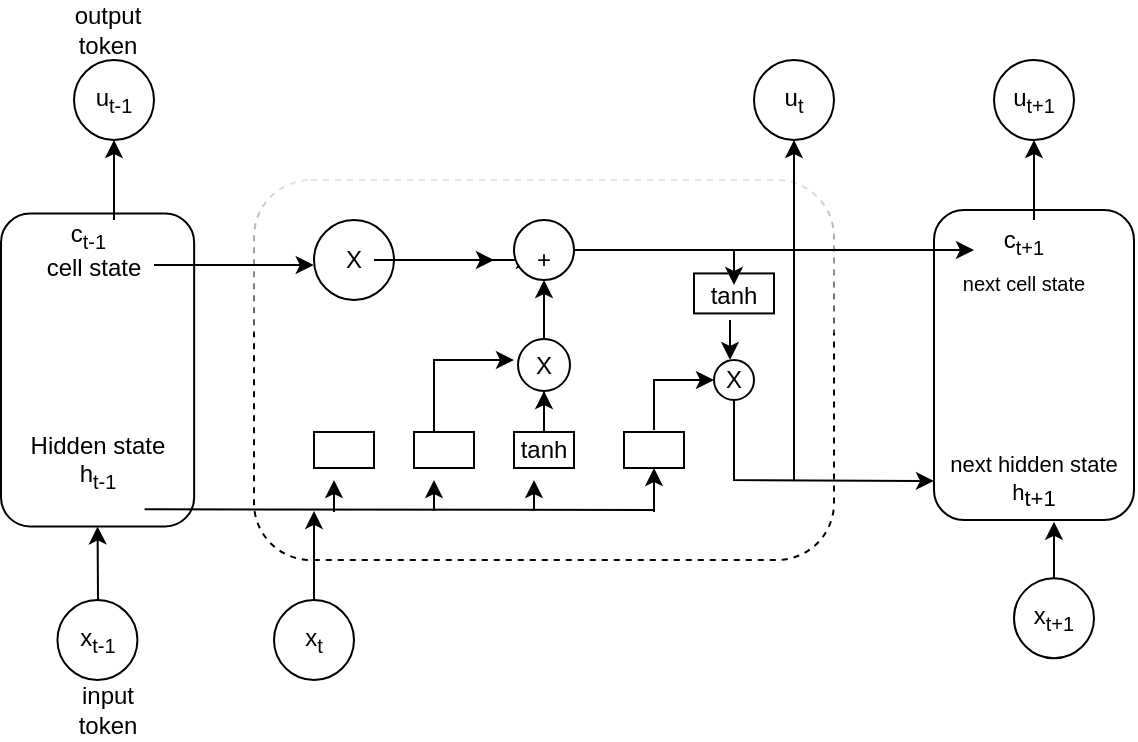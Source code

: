 <mxfile version="21.0.2" type="github">
  <diagram name="Page-1" id="PkVj4up8ihCNHAyrzkWb">
    <mxGraphModel dx="794" dy="470" grid="1" gridSize="10" guides="1" tooltips="1" connect="1" arrows="1" fold="1" page="1" pageScale="1" pageWidth="850" pageHeight="1100" math="0" shadow="0">
      <root>
        <mxCell id="0" />
        <mxCell id="1" parent="0" />
        <mxCell id="6QskEjfWfnUV3BZy3ldk-1" value="" style="rounded=1;whiteSpace=wrap;html=1;rotation=-90;" vertex="1" parent="1">
          <mxGeometry x="53.59" y="176.71" width="156.41" height="96.57" as="geometry" />
        </mxCell>
        <mxCell id="6QskEjfWfnUV3BZy3ldk-2" value="" style="rounded=1;whiteSpace=wrap;html=1;rotation=-90;" vertex="1" parent="1">
          <mxGeometry x="522.5" y="172.5" width="155" height="100" as="geometry" />
        </mxCell>
        <mxCell id="6QskEjfWfnUV3BZy3ldk-3" value="" style="rounded=1;whiteSpace=wrap;html=1;dashed=1;glass=1;" vertex="1" parent="1">
          <mxGeometry x="210" y="130" width="290" height="190" as="geometry" />
        </mxCell>
        <mxCell id="6QskEjfWfnUV3BZy3ldk-4" value="" style="rounded=0;whiteSpace=wrap;html=1;" vertex="1" parent="1">
          <mxGeometry x="240" y="256" width="30" height="18" as="geometry" />
        </mxCell>
        <mxCell id="6QskEjfWfnUV3BZy3ldk-5" value="" style="rounded=0;whiteSpace=wrap;html=1;" vertex="1" parent="1">
          <mxGeometry x="290" y="256" width="30" height="18" as="geometry" />
        </mxCell>
        <mxCell id="6QskEjfWfnUV3BZy3ldk-26" value="" style="edgeStyle=orthogonalEdgeStyle;rounded=0;orthogonalLoop=1;jettySize=auto;html=1;" edge="1" parent="1" source="6QskEjfWfnUV3BZy3ldk-6" target="6QskEjfWfnUV3BZy3ldk-25">
          <mxGeometry relative="1" as="geometry" />
        </mxCell>
        <mxCell id="6QskEjfWfnUV3BZy3ldk-6" value="" style="rounded=0;whiteSpace=wrap;html=1;" vertex="1" parent="1">
          <mxGeometry x="340" y="256" width="30" height="18" as="geometry" />
        </mxCell>
        <mxCell id="6QskEjfWfnUV3BZy3ldk-7" value="" style="rounded=0;whiteSpace=wrap;html=1;" vertex="1" parent="1">
          <mxGeometry x="395" y="256" width="30" height="18" as="geometry" />
        </mxCell>
        <mxCell id="6QskEjfWfnUV3BZy3ldk-11" value="Hidden state&lt;br&gt;h&lt;sub&gt;t-1&lt;/sub&gt;" style="text;html=1;strokeColor=none;fillColor=none;align=center;verticalAlign=middle;whiteSpace=wrap;rounded=0;" vertex="1" parent="1">
          <mxGeometry x="96.72" y="256" width="70" height="30" as="geometry" />
        </mxCell>
        <mxCell id="6QskEjfWfnUV3BZy3ldk-12" value="c&lt;sub&gt;t-1&amp;nbsp;&amp;nbsp;&lt;/sub&gt;&lt;br&gt;cell state" style="text;html=1;strokeColor=none;fillColor=none;align=center;verticalAlign=middle;whiteSpace=wrap;rounded=0;" vertex="1" parent="1">
          <mxGeometry x="100" y="150" width="60" height="30" as="geometry" />
        </mxCell>
        <mxCell id="6QskEjfWfnUV3BZy3ldk-13" value="c&lt;sub&gt;t+1&lt;br&gt;next cell state&lt;br&gt;&lt;/sub&gt;" style="text;html=1;strokeColor=none;fillColor=none;align=center;verticalAlign=middle;whiteSpace=wrap;rounded=0;" vertex="1" parent="1">
          <mxGeometry x="560" y="150" width="70" height="40" as="geometry" />
        </mxCell>
        <mxCell id="6QskEjfWfnUV3BZy3ldk-14" value="&lt;font style=&quot;font-size: 11px;&quot;&gt;next hidden state&lt;br&gt;h&lt;/font&gt;&lt;font style=&quot;font-size: 11px;&quot;&gt;&lt;sub style=&quot;&quot;&gt;&lt;font style=&quot;font-size: 11px;&quot;&gt;t+1&lt;/font&gt;&lt;/sub&gt;&lt;br&gt;&lt;/font&gt;" style="text;html=1;strokeColor=none;fillColor=none;align=center;verticalAlign=middle;whiteSpace=wrap;rounded=0;" vertex="1" parent="1">
          <mxGeometry x="550" y="265.48" width="100" height="30" as="geometry" />
        </mxCell>
        <mxCell id="6QskEjfWfnUV3BZy3ldk-15" value="" style="endArrow=none;html=1;rounded=0;exitX=0.837;exitY=1.289;exitDx=0;exitDy=0;exitPerimeter=0;" edge="1" parent="1" source="6QskEjfWfnUV3BZy3ldk-11">
          <mxGeometry width="50" height="50" relative="1" as="geometry">
            <mxPoint x="159.92" y="286" as="sourcePoint" />
            <mxPoint x="410" y="295" as="targetPoint" />
          </mxGeometry>
        </mxCell>
        <mxCell id="6QskEjfWfnUV3BZy3ldk-16" value="" style="endArrow=classic;html=1;rounded=0;" edge="1" parent="1">
          <mxGeometry width="50" height="50" relative="1" as="geometry">
            <mxPoint x="250" y="296" as="sourcePoint" />
            <mxPoint x="250" y="280" as="targetPoint" />
          </mxGeometry>
        </mxCell>
        <mxCell id="6QskEjfWfnUV3BZy3ldk-19" value="" style="endArrow=classic;html=1;rounded=0;" edge="1" parent="1">
          <mxGeometry width="50" height="50" relative="1" as="geometry">
            <mxPoint x="300" y="295.48" as="sourcePoint" />
            <mxPoint x="300" y="280" as="targetPoint" />
          </mxGeometry>
        </mxCell>
        <mxCell id="6QskEjfWfnUV3BZy3ldk-20" value="" style="endArrow=classic;html=1;rounded=0;" edge="1" parent="1">
          <mxGeometry width="50" height="50" relative="1" as="geometry">
            <mxPoint x="350" y="295.48" as="sourcePoint" />
            <mxPoint x="350" y="280" as="targetPoint" />
          </mxGeometry>
        </mxCell>
        <mxCell id="6QskEjfWfnUV3BZy3ldk-21" value="" style="endArrow=classic;html=1;rounded=0;entryX=0.5;entryY=1;entryDx=0;entryDy=0;" edge="1" parent="1" target="6QskEjfWfnUV3BZy3ldk-7">
          <mxGeometry width="50" height="50" relative="1" as="geometry">
            <mxPoint x="410" y="296" as="sourcePoint" />
            <mxPoint x="450" y="246" as="targetPoint" />
          </mxGeometry>
        </mxCell>
        <mxCell id="6QskEjfWfnUV3BZy3ldk-22" value="" style="endArrow=classic;html=1;rounded=0;entryX=0.103;entryY=0.224;entryDx=0;entryDy=0;entryPerimeter=0;" edge="1" parent="1" target="6QskEjfWfnUV3BZy3ldk-3">
          <mxGeometry width="50" height="50" relative="1" as="geometry">
            <mxPoint x="160" y="172.5" as="sourcePoint" />
            <mxPoint x="210" y="122.5" as="targetPoint" />
          </mxGeometry>
        </mxCell>
        <mxCell id="6QskEjfWfnUV3BZy3ldk-23" value="" style="ellipse;whiteSpace=wrap;html=1;aspect=fixed;" vertex="1" parent="1">
          <mxGeometry x="240" y="150" width="40" height="40" as="geometry" />
        </mxCell>
        <mxCell id="6QskEjfWfnUV3BZy3ldk-32" value="" style="edgeStyle=orthogonalEdgeStyle;rounded=0;orthogonalLoop=1;jettySize=auto;html=1;" edge="1" parent="1" source="6QskEjfWfnUV3BZy3ldk-24" target="6QskEjfWfnUV3BZy3ldk-31">
          <mxGeometry relative="1" as="geometry" />
        </mxCell>
        <mxCell id="6QskEjfWfnUV3BZy3ldk-24" value="X" style="text;html=1;strokeColor=none;fillColor=none;align=center;verticalAlign=middle;whiteSpace=wrap;rounded=0;" vertex="1" parent="1">
          <mxGeometry x="250" y="165" width="20" height="10" as="geometry" />
        </mxCell>
        <mxCell id="6QskEjfWfnUV3BZy3ldk-25" value="" style="ellipse;whiteSpace=wrap;html=1;rounded=0;" vertex="1" parent="1">
          <mxGeometry x="342" y="209.5" width="26" height="26" as="geometry" />
        </mxCell>
        <mxCell id="6QskEjfWfnUV3BZy3ldk-27" value="X" style="text;html=1;strokeColor=none;fillColor=none;align=center;verticalAlign=middle;whiteSpace=wrap;rounded=0;" vertex="1" parent="1">
          <mxGeometry x="350" y="220" width="10" height="5" as="geometry" />
        </mxCell>
        <mxCell id="6QskEjfWfnUV3BZy3ldk-28" value="" style="ellipse;whiteSpace=wrap;html=1;aspect=fixed;" vertex="1" parent="1">
          <mxGeometry x="340" y="150" width="30" height="30" as="geometry" />
        </mxCell>
        <mxCell id="6QskEjfWfnUV3BZy3ldk-29" value="" style="endArrow=classic;html=1;rounded=0;exitX=0.5;exitY=0;exitDx=0;exitDy=0;entryX=0.5;entryY=1;entryDx=0;entryDy=0;" edge="1" parent="1" source="6QskEjfWfnUV3BZy3ldk-25" target="6QskEjfWfnUV3BZy3ldk-28">
          <mxGeometry width="50" height="50" relative="1" as="geometry">
            <mxPoint x="390" y="210" as="sourcePoint" />
            <mxPoint x="430" y="170" as="targetPoint" />
          </mxGeometry>
        </mxCell>
        <mxCell id="6QskEjfWfnUV3BZy3ldk-30" value="" style="endArrow=classic;html=1;rounded=0;exitX=1;exitY=0.5;exitDx=0;exitDy=0;" edge="1" parent="1" source="6QskEjfWfnUV3BZy3ldk-23">
          <mxGeometry width="50" height="50" relative="1" as="geometry">
            <mxPoint x="280" y="172.5" as="sourcePoint" />
            <mxPoint x="330" y="170" as="targetPoint" />
          </mxGeometry>
        </mxCell>
        <mxCell id="6QskEjfWfnUV3BZy3ldk-31" value="+" style="text;html=1;strokeColor=none;fillColor=none;align=center;verticalAlign=middle;whiteSpace=wrap;rounded=0;" vertex="1" parent="1">
          <mxGeometry x="350" y="167.5" width="10" height="5" as="geometry" />
        </mxCell>
        <mxCell id="6QskEjfWfnUV3BZy3ldk-33" value="" style="endArrow=classic;html=1;rounded=0;entryX=-1;entryY=0;entryDx=0;entryDy=0;entryPerimeter=0;" edge="1" parent="1" target="6QskEjfWfnUV3BZy3ldk-27">
          <mxGeometry width="50" height="50" relative="1" as="geometry">
            <mxPoint x="300" y="256" as="sourcePoint" />
            <mxPoint x="350" y="206" as="targetPoint" />
            <Array as="points">
              <mxPoint x="300" y="220" />
            </Array>
          </mxGeometry>
        </mxCell>
        <mxCell id="6QskEjfWfnUV3BZy3ldk-35" value="" style="ellipse;whiteSpace=wrap;html=1;aspect=fixed;" vertex="1" parent="1">
          <mxGeometry x="440" y="220" width="20" height="20" as="geometry" />
        </mxCell>
        <mxCell id="6QskEjfWfnUV3BZy3ldk-36" value="X" style="text;html=1;strokeColor=none;fillColor=none;align=center;verticalAlign=middle;whiteSpace=wrap;rounded=0;" vertex="1" parent="1">
          <mxGeometry x="450" y="230" as="geometry" />
        </mxCell>
        <mxCell id="6QskEjfWfnUV3BZy3ldk-37" value="" style="endArrow=classic;html=1;rounded=0;" edge="1" parent="1">
          <mxGeometry width="50" height="50" relative="1" as="geometry">
            <mxPoint x="410" y="255" as="sourcePoint" />
            <mxPoint x="440" y="230" as="targetPoint" />
            <Array as="points">
              <mxPoint x="410" y="230" />
            </Array>
          </mxGeometry>
        </mxCell>
        <mxCell id="6QskEjfWfnUV3BZy3ldk-38" value="" style="rounded=0;whiteSpace=wrap;html=1;" vertex="1" parent="1">
          <mxGeometry x="430" y="176.71" width="40" height="20" as="geometry" />
        </mxCell>
        <mxCell id="6QskEjfWfnUV3BZy3ldk-39" value="tanh" style="text;html=1;strokeColor=none;fillColor=none;align=center;verticalAlign=middle;whiteSpace=wrap;rounded=0;" vertex="1" parent="1">
          <mxGeometry x="440" y="182.5" width="20" height="10" as="geometry" />
        </mxCell>
        <mxCell id="6QskEjfWfnUV3BZy3ldk-40" value="tanh" style="text;html=1;strokeColor=none;fillColor=none;align=center;verticalAlign=middle;whiteSpace=wrap;rounded=0;" vertex="1" parent="1">
          <mxGeometry x="350" y="262.5" width="10" height="5" as="geometry" />
        </mxCell>
        <mxCell id="6QskEjfWfnUV3BZy3ldk-41" value="" style="endArrow=classic;html=1;rounded=0;exitX=1;exitY=0.5;exitDx=0;exitDy=0;" edge="1" parent="1" source="6QskEjfWfnUV3BZy3ldk-28">
          <mxGeometry width="50" height="50" relative="1" as="geometry">
            <mxPoint x="370" y="167.5" as="sourcePoint" />
            <mxPoint x="570" y="165" as="targetPoint" />
          </mxGeometry>
        </mxCell>
        <mxCell id="6QskEjfWfnUV3BZy3ldk-42" value="" style="endArrow=classic;html=1;rounded=0;exitX=0.4;exitY=1.75;exitDx=0;exitDy=0;exitPerimeter=0;" edge="1" parent="1" source="6QskEjfWfnUV3BZy3ldk-39">
          <mxGeometry width="50" height="50" relative="1" as="geometry">
            <mxPoint x="390" y="220" as="sourcePoint" />
            <mxPoint x="448" y="220" as="targetPoint" />
          </mxGeometry>
        </mxCell>
        <mxCell id="6QskEjfWfnUV3BZy3ldk-43" value="" style="endArrow=classic;html=1;rounded=0;entryX=0;entryY=0.5;entryDx=0;entryDy=0;" edge="1" parent="1" target="6QskEjfWfnUV3BZy3ldk-14">
          <mxGeometry width="50" height="50" relative="1" as="geometry">
            <mxPoint x="450" y="240" as="sourcePoint" />
            <mxPoint x="500" y="340" as="targetPoint" />
            <Array as="points">
              <mxPoint x="450" y="280" />
            </Array>
          </mxGeometry>
        </mxCell>
        <mxCell id="6QskEjfWfnUV3BZy3ldk-44" value="" style="endArrow=classic;html=1;rounded=0;" edge="1" parent="1">
          <mxGeometry width="50" height="50" relative="1" as="geometry">
            <mxPoint x="480" y="280" as="sourcePoint" />
            <mxPoint x="480" y="110" as="targetPoint" />
          </mxGeometry>
        </mxCell>
        <mxCell id="6QskEjfWfnUV3BZy3ldk-45" value="" style="endArrow=classic;html=1;rounded=0;entryX=0;entryY=0.5;entryDx=0;entryDy=0;" edge="1" parent="1" target="6QskEjfWfnUV3BZy3ldk-1">
          <mxGeometry width="50" height="50" relative="1" as="geometry">
            <mxPoint x="132" y="340" as="sourcePoint" />
            <mxPoint x="130" y="310" as="targetPoint" />
          </mxGeometry>
        </mxCell>
        <mxCell id="6QskEjfWfnUV3BZy3ldk-46" value="" style="endArrow=classic;html=1;rounded=0;" edge="1" parent="1">
          <mxGeometry width="50" height="50" relative="1" as="geometry">
            <mxPoint x="240" y="340" as="sourcePoint" />
            <mxPoint x="240" y="295.48" as="targetPoint" />
          </mxGeometry>
        </mxCell>
        <mxCell id="6QskEjfWfnUV3BZy3ldk-47" value="" style="ellipse;whiteSpace=wrap;html=1;aspect=fixed;" vertex="1" parent="1">
          <mxGeometry x="111.72" y="340" width="40" height="40" as="geometry" />
        </mxCell>
        <mxCell id="6QskEjfWfnUV3BZy3ldk-48" value="x&lt;sub&gt;t-1&lt;/sub&gt;" style="text;html=1;strokeColor=none;fillColor=none;align=center;verticalAlign=middle;whiteSpace=wrap;rounded=0;" vertex="1" parent="1">
          <mxGeometry x="113.6" y="350.9" width="36.4" height="18.2" as="geometry" />
        </mxCell>
        <mxCell id="6QskEjfWfnUV3BZy3ldk-49" value="" style="ellipse;whiteSpace=wrap;html=1;aspect=fixed;" vertex="1" parent="1">
          <mxGeometry x="220" y="340" width="40" height="40" as="geometry" />
        </mxCell>
        <mxCell id="6QskEjfWfnUV3BZy3ldk-50" value="x&lt;sub&gt;t&lt;/sub&gt;" style="text;html=1;strokeColor=none;fillColor=none;align=center;verticalAlign=middle;whiteSpace=wrap;rounded=0;" vertex="1" parent="1">
          <mxGeometry x="210" y="345" width="60" height="30" as="geometry" />
        </mxCell>
        <mxCell id="6QskEjfWfnUV3BZy3ldk-51" value="" style="endArrow=classic;html=1;rounded=0;" edge="1" parent="1">
          <mxGeometry width="50" height="50" relative="1" as="geometry">
            <mxPoint x="610" y="330" as="sourcePoint" />
            <mxPoint x="610" y="300.9" as="targetPoint" />
          </mxGeometry>
        </mxCell>
        <mxCell id="6QskEjfWfnUV3BZy3ldk-52" value="" style="ellipse;whiteSpace=wrap;html=1;aspect=fixed;" vertex="1" parent="1">
          <mxGeometry x="590" y="329.1" width="40" height="40" as="geometry" />
        </mxCell>
        <mxCell id="6QskEjfWfnUV3BZy3ldk-53" value="x&lt;sub&gt;t+1&lt;/sub&gt;" style="text;html=1;strokeColor=none;fillColor=none;align=center;verticalAlign=middle;whiteSpace=wrap;rounded=0;" vertex="1" parent="1">
          <mxGeometry x="580" y="334.1" width="60" height="30" as="geometry" />
        </mxCell>
        <mxCell id="6QskEjfWfnUV3BZy3ldk-54" value="" style="endArrow=classic;html=1;rounded=0;" edge="1" parent="1">
          <mxGeometry width="50" height="50" relative="1" as="geometry">
            <mxPoint x="140" y="150" as="sourcePoint" />
            <mxPoint x="140" y="110" as="targetPoint" />
          </mxGeometry>
        </mxCell>
        <mxCell id="6QskEjfWfnUV3BZy3ldk-55" value="" style="endArrow=classic;html=1;rounded=0;" edge="1" parent="1">
          <mxGeometry width="50" height="50" relative="1" as="geometry">
            <mxPoint x="600" y="150" as="sourcePoint" />
            <mxPoint x="600" y="110" as="targetPoint" />
          </mxGeometry>
        </mxCell>
        <mxCell id="6QskEjfWfnUV3BZy3ldk-56" value="" style="ellipse;whiteSpace=wrap;html=1;aspect=fixed;" vertex="1" parent="1">
          <mxGeometry x="120" y="70" width="40" height="40" as="geometry" />
        </mxCell>
        <mxCell id="6QskEjfWfnUV3BZy3ldk-57" value="" style="ellipse;whiteSpace=wrap;html=1;aspect=fixed;" vertex="1" parent="1">
          <mxGeometry x="460" y="70" width="40" height="40" as="geometry" />
        </mxCell>
        <mxCell id="6QskEjfWfnUV3BZy3ldk-58" value="" style="ellipse;whiteSpace=wrap;html=1;aspect=fixed;" vertex="1" parent="1">
          <mxGeometry x="580" y="70" width="40" height="40" as="geometry" />
        </mxCell>
        <mxCell id="6QskEjfWfnUV3BZy3ldk-59" value="u&lt;sub&gt;t-1&lt;/sub&gt;" style="text;html=1;strokeColor=none;fillColor=none;align=center;verticalAlign=middle;whiteSpace=wrap;rounded=0;" vertex="1" parent="1">
          <mxGeometry x="120" y="80" width="40" height="20" as="geometry" />
        </mxCell>
        <mxCell id="6QskEjfWfnUV3BZy3ldk-60" value="u&lt;sub&gt;t&lt;/sub&gt;" style="text;html=1;strokeColor=none;fillColor=none;align=center;verticalAlign=middle;whiteSpace=wrap;rounded=0;" vertex="1" parent="1">
          <mxGeometry x="470" y="85" width="20" height="10" as="geometry" />
        </mxCell>
        <mxCell id="6QskEjfWfnUV3BZy3ldk-61" value="u&lt;sub&gt;t+1&lt;/sub&gt;" style="text;html=1;strokeColor=none;fillColor=none;align=center;verticalAlign=middle;whiteSpace=wrap;rounded=0;" vertex="1" parent="1">
          <mxGeometry x="590" y="85" width="20" height="10" as="geometry" />
        </mxCell>
        <mxCell id="6QskEjfWfnUV3BZy3ldk-62" value="input token" style="text;html=1;strokeColor=none;fillColor=none;align=center;verticalAlign=middle;whiteSpace=wrap;rounded=0;" vertex="1" parent="1">
          <mxGeometry x="106.72" y="380" width="60" height="30" as="geometry" />
        </mxCell>
        <mxCell id="6QskEjfWfnUV3BZy3ldk-63" value="output token" style="text;html=1;strokeColor=none;fillColor=none;align=center;verticalAlign=middle;whiteSpace=wrap;rounded=0;" vertex="1" parent="1">
          <mxGeometry x="106.72" y="40" width="60" height="30" as="geometry" />
        </mxCell>
        <mxCell id="6QskEjfWfnUV3BZy3ldk-65" value="" style="endArrow=classic;html=1;rounded=0;entryX=0.5;entryY=0;entryDx=0;entryDy=0;" edge="1" parent="1" target="6QskEjfWfnUV3BZy3ldk-39">
          <mxGeometry width="50" height="50" relative="1" as="geometry">
            <mxPoint x="450" y="165" as="sourcePoint" />
            <mxPoint x="450" y="184" as="targetPoint" />
          </mxGeometry>
        </mxCell>
      </root>
    </mxGraphModel>
  </diagram>
</mxfile>
